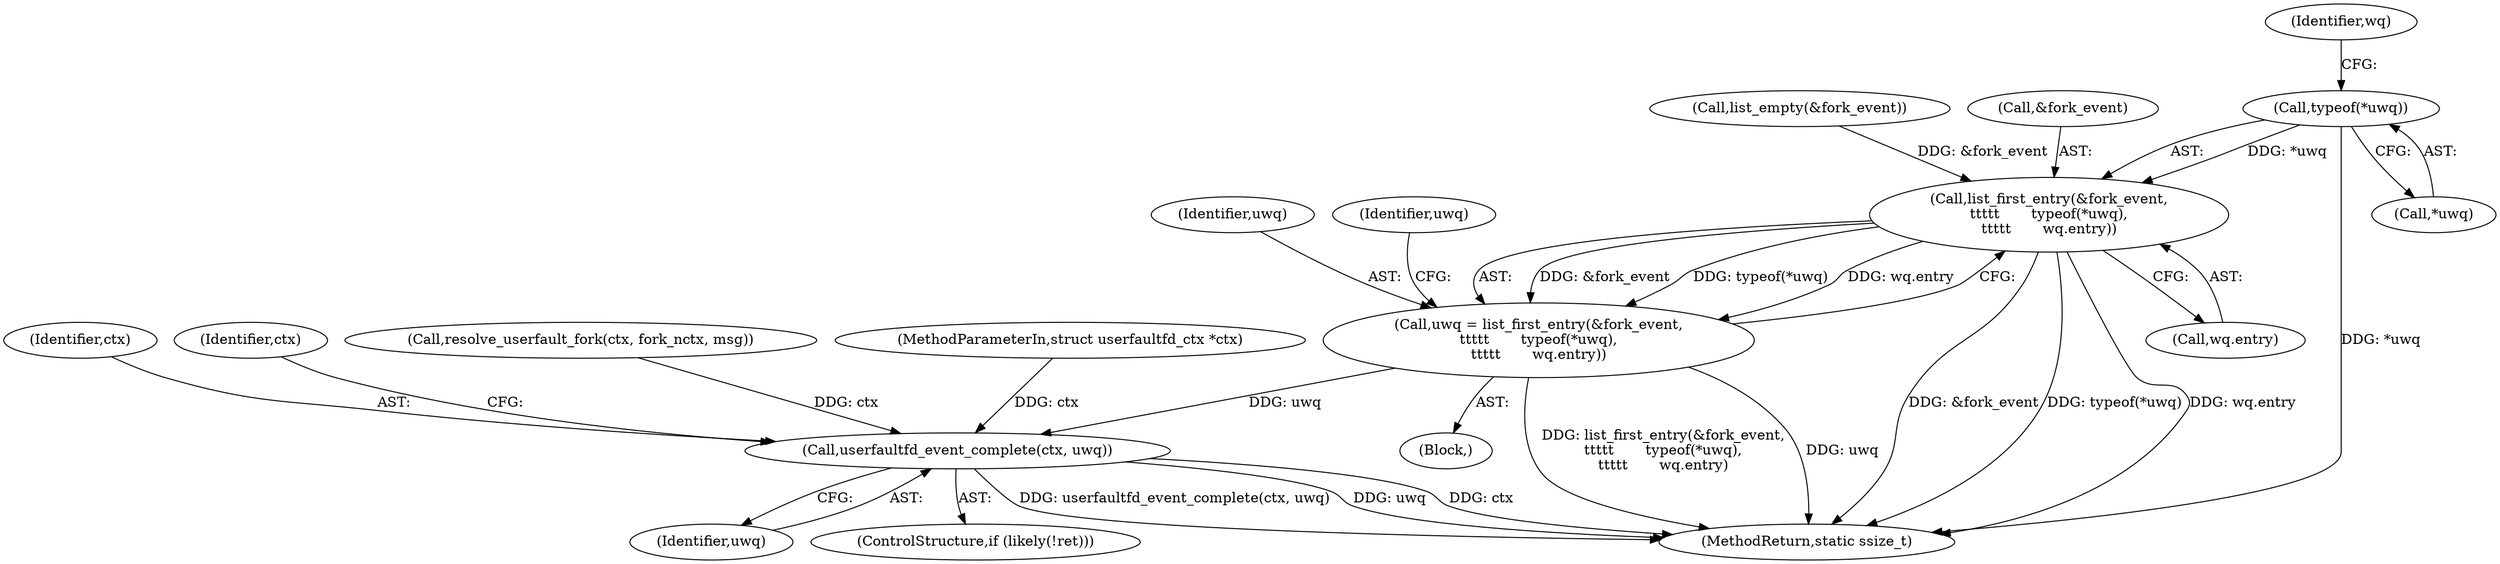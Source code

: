 digraph "0_linux_384632e67e0829deb8015ee6ad916b180049d252@pointer" {
"1000379" [label="(Call,typeof(*uwq))"];
"1000376" [label="(Call,list_first_entry(&fork_event,\n\t\t\t\t\t       typeof(*uwq),\n\t\t\t\t\t       wq.entry))"];
"1000374" [label="(Call,uwq = list_first_entry(&fork_event,\n\t\t\t\t\t       typeof(*uwq),\n\t\t\t\t\t       wq.entry))"];
"1000405" [label="(Call,userfaultfd_event_complete(ctx, uwq))"];
"1000374" [label="(Call,uwq = list_first_entry(&fork_event,\n\t\t\t\t\t       typeof(*uwq),\n\t\t\t\t\t       wq.entry))"];
"1000368" [label="(Call,list_empty(&fork_event))"];
"1000405" [label="(Call,userfaultfd_event_complete(ctx, uwq))"];
"1000375" [label="(Identifier,uwq)"];
"1000371" [label="(Block,)"];
"1000423" [label="(MethodReturn,static ssize_t)"];
"1000380" [label="(Call,*uwq)"];
"1000383" [label="(Identifier,wq)"];
"1000382" [label="(Call,wq.entry)"];
"1000407" [label="(Identifier,uwq)"];
"1000377" [label="(Call,&fork_event)"];
"1000406" [label="(Identifier,ctx)"];
"1000418" [label="(Identifier,ctx)"];
"1000379" [label="(Call,typeof(*uwq))"];
"1000355" [label="(Call,resolve_userfault_fork(ctx, fork_nctx, msg))"];
"1000389" [label="(Identifier,uwq)"];
"1000376" [label="(Call,list_first_entry(&fork_event,\n\t\t\t\t\t       typeof(*uwq),\n\t\t\t\t\t       wq.entry))"];
"1000401" [label="(ControlStructure,if (likely(!ret)))"];
"1000111" [label="(MethodParameterIn,struct userfaultfd_ctx *ctx)"];
"1000379" -> "1000376"  [label="AST: "];
"1000379" -> "1000380"  [label="CFG: "];
"1000380" -> "1000379"  [label="AST: "];
"1000383" -> "1000379"  [label="CFG: "];
"1000379" -> "1000423"  [label="DDG: *uwq"];
"1000379" -> "1000376"  [label="DDG: *uwq"];
"1000376" -> "1000374"  [label="AST: "];
"1000376" -> "1000382"  [label="CFG: "];
"1000377" -> "1000376"  [label="AST: "];
"1000382" -> "1000376"  [label="AST: "];
"1000374" -> "1000376"  [label="CFG: "];
"1000376" -> "1000423"  [label="DDG: &fork_event"];
"1000376" -> "1000423"  [label="DDG: typeof(*uwq)"];
"1000376" -> "1000423"  [label="DDG: wq.entry"];
"1000376" -> "1000374"  [label="DDG: &fork_event"];
"1000376" -> "1000374"  [label="DDG: typeof(*uwq)"];
"1000376" -> "1000374"  [label="DDG: wq.entry"];
"1000368" -> "1000376"  [label="DDG: &fork_event"];
"1000374" -> "1000371"  [label="AST: "];
"1000375" -> "1000374"  [label="AST: "];
"1000389" -> "1000374"  [label="CFG: "];
"1000374" -> "1000423"  [label="DDG: list_first_entry(&fork_event,\n\t\t\t\t\t       typeof(*uwq),\n\t\t\t\t\t       wq.entry)"];
"1000374" -> "1000423"  [label="DDG: uwq"];
"1000374" -> "1000405"  [label="DDG: uwq"];
"1000405" -> "1000401"  [label="AST: "];
"1000405" -> "1000407"  [label="CFG: "];
"1000406" -> "1000405"  [label="AST: "];
"1000407" -> "1000405"  [label="AST: "];
"1000418" -> "1000405"  [label="CFG: "];
"1000405" -> "1000423"  [label="DDG: userfaultfd_event_complete(ctx, uwq)"];
"1000405" -> "1000423"  [label="DDG: uwq"];
"1000405" -> "1000423"  [label="DDG: ctx"];
"1000355" -> "1000405"  [label="DDG: ctx"];
"1000111" -> "1000405"  [label="DDG: ctx"];
}
